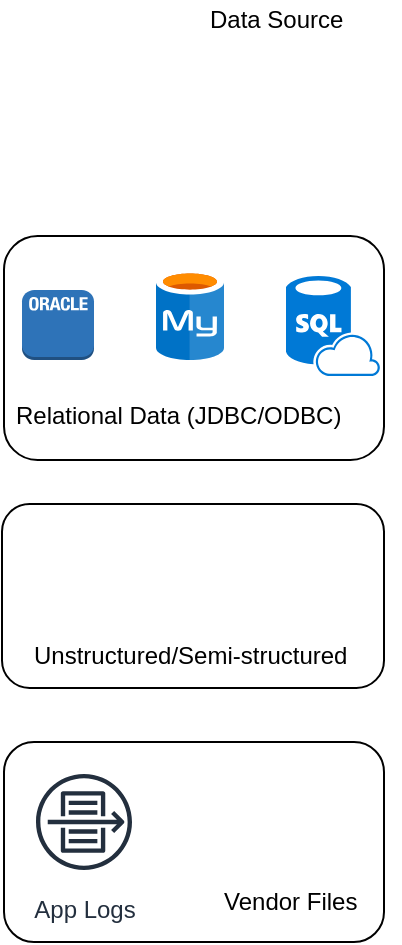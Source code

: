 <mxfile version="10.6.5" type="github"><diagram id="FyVJ21ngI0dXIr7ycN7d" name="Page-1"><mxGraphModel dx="809" dy="699" grid="1" gridSize="10" guides="1" tooltips="1" connect="1" arrows="1" fold="1" page="1" pageScale="1" pageWidth="850" pageHeight="1100" math="0" shadow="0"><root><mxCell id="0"/><mxCell id="1" parent="0"/><mxCell id="ZWLwbdEH7Ie5AQ3U-ev--16" value="" style="rounded=1;whiteSpace=wrap;html=1;" vertex="1" parent="1"><mxGeometry x="10" y="148" width="190" height="112" as="geometry"/></mxCell><mxCell id="ZWLwbdEH7Ie5AQ3U-ev--3" value="Relational Data (JDBC/ODBC)" style="text;html=1;resizable=0;points=[];autosize=1;align=left;verticalAlign=top;spacingTop=-4;" vertex="1" parent="1"><mxGeometry x="14" y="228" width="180" height="20" as="geometry"/></mxCell><mxCell id="ZWLwbdEH7Ie5AQ3U-ev--13" value="" style="group" vertex="1" connectable="0" parent="1"><mxGeometry x="9" y="278" width="191" height="96" as="geometry"/></mxCell><mxCell id="ZWLwbdEH7Ie5AQ3U-ev--12" value="" style="rounded=1;whiteSpace=wrap;html=1;" vertex="1" parent="ZWLwbdEH7Ie5AQ3U-ev--13"><mxGeometry y="4" width="191" height="92" as="geometry"/></mxCell><mxCell id="ZWLwbdEH7Ie5AQ3U-ev--5" value="Unstructured/Semi-structured" style="text;html=1;resizable=0;points=[];autosize=1;align=left;verticalAlign=top;spacingTop=-4;" vertex="1" parent="ZWLwbdEH7Ie5AQ3U-ev--13"><mxGeometry x="14.325" y="70" width="170" height="20" as="geometry"/></mxCell><mxCell id="ZWLwbdEH7Ie5AQ3U-ev--7" value="" style="shape=image;html=1;verticalAlign=top;verticalLabelPosition=bottom;labelBackgroundColor=#ffffff;imageAspect=0;aspect=fixed;image=https://cdn1.iconfinder.com/data/icons/iconza-circle-social/64/697057-facebook-128.png" vertex="1" parent="ZWLwbdEH7Ie5AQ3U-ev--13"><mxGeometry x="86.905" y="4" width="55.39" height="55.39" as="geometry"/></mxCell><mxCell id="ZWLwbdEH7Ie5AQ3U-ev--8" value="" style="shape=image;html=1;verticalAlign=top;verticalLabelPosition=bottom;labelBackgroundColor=#ffffff;imageAspect=0;aspect=fixed;image=https://cdn1.iconfinder.com/data/icons/iconza-circle-social/64/697029-twitter-128.png" vertex="1" parent="ZWLwbdEH7Ie5AQ3U-ev--13"><mxGeometry x="19.1" width="59.21" height="59.21" as="geometry"/></mxCell><mxCell id="ZWLwbdEH7Ie5AQ3U-ev--15" value="" style="group" vertex="1" connectable="0" parent="1"><mxGeometry x="10" y="401" width="198" height="100" as="geometry"/></mxCell><mxCell id="ZWLwbdEH7Ie5AQ3U-ev--14" value="" style="rounded=1;whiteSpace=wrap;html=1;" vertex="1" parent="ZWLwbdEH7Ie5AQ3U-ev--15"><mxGeometry width="190" height="100" as="geometry"/></mxCell><mxCell id="ZWLwbdEH7Ie5AQ3U-ev--9" value="App Logs" style="outlineConnect=0;fontColor=#232F3E;gradientColor=none;strokeColor=#232F3E;fillColor=#ffffff;dashed=0;verticalLabelPosition=bottom;verticalAlign=top;align=center;html=1;fontSize=12;fontStyle=0;aspect=fixed;shape=mxgraph.aws4.resourceIcon;resIcon=mxgraph.aws4.flow_logs;" vertex="1" parent="ZWLwbdEH7Ie5AQ3U-ev--15"><mxGeometry x="10" y="10" width="60" height="60" as="geometry"/></mxCell><mxCell id="ZWLwbdEH7Ie5AQ3U-ev--10" value="" style="shape=image;html=1;verticalAlign=top;verticalLabelPosition=bottom;labelBackgroundColor=#ffffff;imageAspect=0;aspect=fixed;image=https://cdn2.iconfinder.com/data/icons/files-folders-3/24/files-folders-41-128.png" vertex="1" parent="ZWLwbdEH7Ie5AQ3U-ev--15"><mxGeometry x="110" y="21" width="38" height="38" as="geometry"/></mxCell><mxCell id="ZWLwbdEH7Ie5AQ3U-ev--11" value="Vendor Files&amp;nbsp;" style="text;html=1;resizable=0;points=[];autosize=1;align=left;verticalAlign=top;spacingTop=-4;" vertex="1" parent="ZWLwbdEH7Ie5AQ3U-ev--15"><mxGeometry x="108" y="70" width="90" height="20" as="geometry"/></mxCell><mxCell id="ZWLwbdEH7Ie5AQ3U-ev--17" value="" style="outlineConnect=0;dashed=0;verticalLabelPosition=bottom;verticalAlign=top;align=center;html=1;shape=mxgraph.aws3.oracle_db_instance_2;fillColor=#2E73B8;gradientColor=none;" vertex="1" parent="1"><mxGeometry x="19" y="175" width="36" height="35" as="geometry"/></mxCell><mxCell id="ZWLwbdEH7Ie5AQ3U-ev--18" value="" style="aspect=fixed;html=1;perimeter=none;align=center;shadow=0;dashed=0;image;fontSize=12;image=img/lib/mscae/MySQL_ClearDB_database.svg;" vertex="1" parent="1"><mxGeometry x="86" y="165" width="34" height="45" as="geometry"/></mxCell><mxCell id="ZWLwbdEH7Ie5AQ3U-ev--19" value="" style="shadow=0;dashed=0;html=1;strokeColor=none;fillColor=#0079D6;labelPosition=center;verticalLabelPosition=bottom;verticalAlign=top;align=center;shape=mxgraph.azure.sql_database_sql_azure;pointerEvents=1;" vertex="1" parent="1"><mxGeometry x="151" y="168" width="47" height="50" as="geometry"/></mxCell><mxCell id="ZWLwbdEH7Ie5AQ3U-ev--21" value="Data Source" style="text;html=1;resizable=0;points=[];autosize=1;align=left;verticalAlign=top;spacingTop=-4;" vertex="1" parent="1"><mxGeometry x="111" y="30" width="80" height="20" as="geometry"/></mxCell></root></mxGraphModel></diagram></mxfile>